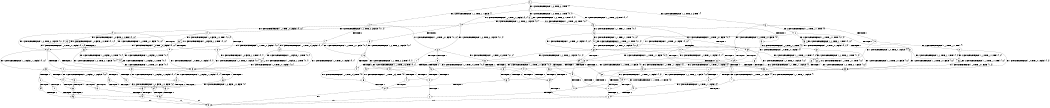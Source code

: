 digraph BCG {
size = "7, 10.5";
center = TRUE;
node [shape = circle];
0 [peripheries = 2];
0 -> 1 [label = "EX !1 !ATOMIC_EXCH_BRANCH (1, +0, TRUE, +0, 1, TRUE) !{}"];
0 -> 2 [label = "EX !2 !ATOMIC_EXCH_BRANCH (1, +1, TRUE, +1, 1, FALSE) !{}"];
0 -> 3 [label = "EX !0 !ATOMIC_EXCH_BRANCH (1, +1, TRUE, +0, 3, TRUE) !{}"];
1 -> 4 [label = "EX !2 !ATOMIC_EXCH_BRANCH (1, +1, TRUE, +1, 1, FALSE) !{0, 1}"];
1 -> 5 [label = "EX !0 !ATOMIC_EXCH_BRANCH (1, +1, TRUE, +0, 3, TRUE) !{0, 1}"];
1 -> 6 [label = "EX !1 !ATOMIC_EXCH_BRANCH (1, +0, TRUE, +0, 1, TRUE) !{0, 1}"];
2 -> 7 [label = "TERMINATE !2"];
2 -> 8 [label = "EX !1 !ATOMIC_EXCH_BRANCH (1, +0, TRUE, +0, 1, FALSE) !{0, 1, 2}"];
2 -> 9 [label = "EX !0 !ATOMIC_EXCH_BRANCH (1, +1, TRUE, +0, 3, FALSE) !{0, 1, 2}"];
3 -> 10 [label = "TERMINATE !0"];
3 -> 11 [label = "EX !1 !ATOMIC_EXCH_BRANCH (1, +0, TRUE, +0, 1, FALSE) !{0}"];
3 -> 12 [label = "EX !2 !ATOMIC_EXCH_BRANCH (1, +1, TRUE, +1, 1, TRUE) !{0}"];
4 -> 13 [label = "TERMINATE !2"];
4 -> 14 [label = "EX !0 !ATOMIC_EXCH_BRANCH (1, +1, TRUE, +0, 3, FALSE) !{0, 1, 2}"];
4 -> 8 [label = "EX !1 !ATOMIC_EXCH_BRANCH (1, +0, TRUE, +0, 1, FALSE) !{0, 1, 2}"];
5 -> 15 [label = "TERMINATE !0"];
5 -> 16 [label = "EX !2 !ATOMIC_EXCH_BRANCH (1, +1, TRUE, +1, 1, TRUE) !{0, 1}"];
5 -> 17 [label = "EX !1 !ATOMIC_EXCH_BRANCH (1, +0, TRUE, +0, 1, FALSE) !{0, 1}"];
6 -> 4 [label = "EX !2 !ATOMIC_EXCH_BRANCH (1, +1, TRUE, +1, 1, FALSE) !{0, 1}"];
6 -> 5 [label = "EX !0 !ATOMIC_EXCH_BRANCH (1, +1, TRUE, +0, 3, TRUE) !{0, 1}"];
6 -> 6 [label = "EX !1 !ATOMIC_EXCH_BRANCH (1, +0, TRUE, +0, 1, TRUE) !{0, 1}"];
7 -> 18 [label = "EX !1 !ATOMIC_EXCH_BRANCH (1, +0, TRUE, +0, 1, FALSE) !{0, 1}"];
7 -> 19 [label = "EX !0 !ATOMIC_EXCH_BRANCH (1, +1, TRUE, +0, 3, FALSE) !{0, 1}"];
8 -> 20 [label = "TERMINATE !1"];
8 -> 21 [label = "TERMINATE !2"];
8 -> 22 [label = "EX !0 !ATOMIC_EXCH_BRANCH (1, +1, TRUE, +0, 3, TRUE) !{0, 1, 2}"];
9 -> 23 [label = "TERMINATE !2"];
9 -> 24 [label = "EX !1 !ATOMIC_EXCH_BRANCH (1, +0, TRUE, +0, 1, FALSE) !{0, 1, 2}"];
9 -> 25 [label = "EX !0 !ATOMIC_EXCH_BRANCH (1, +0, FALSE, +1, 2, TRUE) !{0, 1, 2}"];
10 -> 26 [label = "EX !1 !ATOMIC_EXCH_BRANCH (1, +0, TRUE, +0, 1, FALSE) !{}"];
10 -> 27 [label = "EX !2 !ATOMIC_EXCH_BRANCH (1, +1, TRUE, +1, 1, TRUE) !{}"];
11 -> 28 [label = "TERMINATE !1"];
11 -> 29 [label = "TERMINATE !0"];
11 -> 30 [label = "EX !2 !ATOMIC_EXCH_BRANCH (1, +1, TRUE, +1, 1, FALSE) !{0, 1}"];
12 -> 31 [label = "TERMINATE !0"];
12 -> 32 [label = "EX !1 !ATOMIC_EXCH_BRANCH (1, +0, TRUE, +0, 1, FALSE) !{0, 1, 2}"];
12 -> 33 [label = "EX !2 !ATOMIC_EXCH_BRANCH (1, +1, TRUE, +1, 1, TRUE) !{0, 1, 2}"];
13 -> 34 [label = "EX !0 !ATOMIC_EXCH_BRANCH (1, +1, TRUE, +0, 3, FALSE) !{0, 1}"];
13 -> 18 [label = "EX !1 !ATOMIC_EXCH_BRANCH (1, +0, TRUE, +0, 1, FALSE) !{0, 1}"];
14 -> 35 [label = "TERMINATE !2"];
14 -> 24 [label = "EX !1 !ATOMIC_EXCH_BRANCH (1, +0, TRUE, +0, 1, FALSE) !{0, 1, 2}"];
14 -> 36 [label = "EX !0 !ATOMIC_EXCH_BRANCH (1, +0, FALSE, +1, 2, TRUE) !{0, 1, 2}"];
15 -> 37 [label = "EX !2 !ATOMIC_EXCH_BRANCH (1, +1, TRUE, +1, 1, TRUE) !{1}"];
15 -> 38 [label = "EX !1 !ATOMIC_EXCH_BRANCH (1, +0, TRUE, +0, 1, FALSE) !{1}"];
16 -> 39 [label = "TERMINATE !0"];
16 -> 40 [label = "EX !2 !ATOMIC_EXCH_BRANCH (1, +1, TRUE, +1, 1, TRUE) !{0, 1, 2}"];
16 -> 32 [label = "EX !1 !ATOMIC_EXCH_BRANCH (1, +0, TRUE, +0, 1, FALSE) !{0, 1, 2}"];
17 -> 28 [label = "TERMINATE !1"];
17 -> 29 [label = "TERMINATE !0"];
17 -> 30 [label = "EX !2 !ATOMIC_EXCH_BRANCH (1, +1, TRUE, +1, 1, FALSE) !{0, 1}"];
18 -> 41 [label = "TERMINATE !1"];
18 -> 42 [label = "EX !0 !ATOMIC_EXCH_BRANCH (1, +1, TRUE, +0, 3, TRUE) !{0, 1}"];
19 -> 43 [label = "EX !1 !ATOMIC_EXCH_BRANCH (1, +0, TRUE, +0, 1, FALSE) !{0, 1}"];
19 -> 44 [label = "EX !0 !ATOMIC_EXCH_BRANCH (1, +0, FALSE, +1, 2, TRUE) !{0, 1}"];
20 -> 45 [label = "TERMINATE !2"];
20 -> 46 [label = "EX !0 !ATOMIC_EXCH_BRANCH (1, +1, TRUE, +0, 3, TRUE) !{0, 2}"];
21 -> 41 [label = "TERMINATE !1"];
21 -> 42 [label = "EX !0 !ATOMIC_EXCH_BRANCH (1, +1, TRUE, +0, 3, TRUE) !{0, 1}"];
22 -> 47 [label = "TERMINATE !1"];
22 -> 48 [label = "TERMINATE !2"];
22 -> 49 [label = "TERMINATE !0"];
23 -> 43 [label = "EX !1 !ATOMIC_EXCH_BRANCH (1, +0, TRUE, +0, 1, FALSE) !{0, 1}"];
23 -> 44 [label = "EX !0 !ATOMIC_EXCH_BRANCH (1, +0, FALSE, +1, 2, TRUE) !{0, 1}"];
24 -> 50 [label = "TERMINATE !1"];
24 -> 51 [label = "TERMINATE !2"];
24 -> 52 [label = "EX !0 !ATOMIC_EXCH_BRANCH (1, +0, FALSE, +1, 2, FALSE) !{0, 1, 2}"];
25 -> 23 [label = "TERMINATE !2"];
25 -> 24 [label = "EX !1 !ATOMIC_EXCH_BRANCH (1, +0, TRUE, +0, 1, FALSE) !{0, 1, 2}"];
25 -> 25 [label = "EX !0 !ATOMIC_EXCH_BRANCH (1, +0, FALSE, +1, 2, TRUE) !{0, 1, 2}"];
26 -> 53 [label = "TERMINATE !1"];
26 -> 54 [label = "EX !2 !ATOMIC_EXCH_BRANCH (1, +1, TRUE, +1, 1, FALSE) !{1}"];
27 -> 55 [label = "EX !1 !ATOMIC_EXCH_BRANCH (1, +0, TRUE, +0, 1, FALSE) !{1, 2}"];
27 -> 56 [label = "EX !2 !ATOMIC_EXCH_BRANCH (1, +1, TRUE, +1, 1, TRUE) !{1, 2}"];
28 -> 57 [label = "TERMINATE !0"];
28 -> 58 [label = "EX !2 !ATOMIC_EXCH_BRANCH (1, +1, TRUE, +1, 1, FALSE) !{0}"];
29 -> 53 [label = "TERMINATE !1"];
29 -> 54 [label = "EX !2 !ATOMIC_EXCH_BRANCH (1, +1, TRUE, +1, 1, FALSE) !{1}"];
30 -> 47 [label = "TERMINATE !1"];
30 -> 48 [label = "TERMINATE !2"];
30 -> 49 [label = "TERMINATE !0"];
31 -> 55 [label = "EX !1 !ATOMIC_EXCH_BRANCH (1, +0, TRUE, +0, 1, FALSE) !{1, 2}"];
31 -> 56 [label = "EX !2 !ATOMIC_EXCH_BRANCH (1, +1, TRUE, +1, 1, TRUE) !{1, 2}"];
32 -> 59 [label = "TERMINATE !1"];
32 -> 60 [label = "TERMINATE !0"];
32 -> 22 [label = "EX !2 !ATOMIC_EXCH_BRANCH (1, +1, TRUE, +1, 1, FALSE) !{0, 1, 2}"];
33 -> 31 [label = "TERMINATE !0"];
33 -> 32 [label = "EX !1 !ATOMIC_EXCH_BRANCH (1, +0, TRUE, +0, 1, FALSE) !{0, 1, 2}"];
33 -> 33 [label = "EX !2 !ATOMIC_EXCH_BRANCH (1, +1, TRUE, +1, 1, TRUE) !{0, 1, 2}"];
34 -> 43 [label = "EX !1 !ATOMIC_EXCH_BRANCH (1, +0, TRUE, +0, 1, FALSE) !{0, 1}"];
34 -> 61 [label = "EX !0 !ATOMIC_EXCH_BRANCH (1, +0, FALSE, +1, 2, TRUE) !{0, 1}"];
35 -> 43 [label = "EX !1 !ATOMIC_EXCH_BRANCH (1, +0, TRUE, +0, 1, FALSE) !{0, 1}"];
35 -> 61 [label = "EX !0 !ATOMIC_EXCH_BRANCH (1, +0, FALSE, +1, 2, TRUE) !{0, 1}"];
36 -> 35 [label = "TERMINATE !2"];
36 -> 24 [label = "EX !1 !ATOMIC_EXCH_BRANCH (1, +0, TRUE, +0, 1, FALSE) !{0, 1, 2}"];
36 -> 36 [label = "EX !0 !ATOMIC_EXCH_BRANCH (1, +0, FALSE, +1, 2, TRUE) !{0, 1, 2}"];
37 -> 62 [label = "EX !2 !ATOMIC_EXCH_BRANCH (1, +1, TRUE, +1, 1, TRUE) !{1, 2}"];
37 -> 55 [label = "EX !1 !ATOMIC_EXCH_BRANCH (1, +0, TRUE, +0, 1, FALSE) !{1, 2}"];
38 -> 53 [label = "TERMINATE !1"];
38 -> 54 [label = "EX !2 !ATOMIC_EXCH_BRANCH (1, +1, TRUE, +1, 1, FALSE) !{1}"];
39 -> 62 [label = "EX !2 !ATOMIC_EXCH_BRANCH (1, +1, TRUE, +1, 1, TRUE) !{1, 2}"];
39 -> 55 [label = "EX !1 !ATOMIC_EXCH_BRANCH (1, +0, TRUE, +0, 1, FALSE) !{1, 2}"];
40 -> 39 [label = "TERMINATE !0"];
40 -> 40 [label = "EX !2 !ATOMIC_EXCH_BRANCH (1, +1, TRUE, +1, 1, TRUE) !{0, 1, 2}"];
40 -> 32 [label = "EX !1 !ATOMIC_EXCH_BRANCH (1, +0, TRUE, +0, 1, FALSE) !{0, 1, 2}"];
41 -> 63 [label = "EX !0 !ATOMIC_EXCH_BRANCH (1, +1, TRUE, +0, 3, TRUE) !{0}"];
42 -> 64 [label = "TERMINATE !1"];
42 -> 65 [label = "TERMINATE !0"];
43 -> 66 [label = "TERMINATE !1"];
43 -> 67 [label = "EX !0 !ATOMIC_EXCH_BRANCH (1, +0, FALSE, +1, 2, FALSE) !{0, 1}"];
44 -> 43 [label = "EX !1 !ATOMIC_EXCH_BRANCH (1, +0, TRUE, +0, 1, FALSE) !{0, 1}"];
44 -> 44 [label = "EX !0 !ATOMIC_EXCH_BRANCH (1, +0, FALSE, +1, 2, TRUE) !{0, 1}"];
45 -> 63 [label = "EX !0 !ATOMIC_EXCH_BRANCH (1, +1, TRUE, +0, 3, TRUE) !{0}"];
46 -> 68 [label = "TERMINATE !2"];
46 -> 69 [label = "TERMINATE !0"];
47 -> 68 [label = "TERMINATE !2"];
47 -> 69 [label = "TERMINATE !0"];
48 -> 64 [label = "TERMINATE !1"];
48 -> 65 [label = "TERMINATE !0"];
49 -> 70 [label = "TERMINATE !1"];
49 -> 71 [label = "TERMINATE !2"];
50 -> 72 [label = "TERMINATE !2"];
50 -> 73 [label = "EX !0 !ATOMIC_EXCH_BRANCH (1, +0, FALSE, +1, 2, FALSE) !{0, 2}"];
51 -> 66 [label = "TERMINATE !1"];
51 -> 67 [label = "EX !0 !ATOMIC_EXCH_BRANCH (1, +0, FALSE, +1, 2, FALSE) !{0, 1}"];
52 -> 74 [label = "TERMINATE !1"];
52 -> 75 [label = "TERMINATE !2"];
52 -> 76 [label = "TERMINATE !0"];
53 -> 77 [label = "EX !2 !ATOMIC_EXCH_BRANCH (1, +1, TRUE, +1, 1, FALSE) !{}"];
54 -> 70 [label = "TERMINATE !1"];
54 -> 71 [label = "TERMINATE !2"];
55 -> 78 [label = "TERMINATE !1"];
55 -> 79 [label = "EX !2 !ATOMIC_EXCH_BRANCH (1, +1, TRUE, +1, 1, FALSE) !{1, 2}"];
56 -> 55 [label = "EX !1 !ATOMIC_EXCH_BRANCH (1, +0, TRUE, +0, 1, FALSE) !{1, 2}"];
56 -> 56 [label = "EX !2 !ATOMIC_EXCH_BRANCH (1, +1, TRUE, +1, 1, TRUE) !{1, 2}"];
57 -> 77 [label = "EX !2 !ATOMIC_EXCH_BRANCH (1, +1, TRUE, +1, 1, FALSE) !{}"];
58 -> 68 [label = "TERMINATE !2"];
58 -> 69 [label = "TERMINATE !0"];
59 -> 80 [label = "TERMINATE !0"];
59 -> 46 [label = "EX !2 !ATOMIC_EXCH_BRANCH (1, +1, TRUE, +1, 1, FALSE) !{0, 2}"];
60 -> 78 [label = "TERMINATE !1"];
60 -> 79 [label = "EX !2 !ATOMIC_EXCH_BRANCH (1, +1, TRUE, +1, 1, FALSE) !{1, 2}"];
61 -> 43 [label = "EX !1 !ATOMIC_EXCH_BRANCH (1, +0, TRUE, +0, 1, FALSE) !{0, 1}"];
61 -> 61 [label = "EX !0 !ATOMIC_EXCH_BRANCH (1, +0, FALSE, +1, 2, TRUE) !{0, 1}"];
62 -> 62 [label = "EX !2 !ATOMIC_EXCH_BRANCH (1, +1, TRUE, +1, 1, TRUE) !{1, 2}"];
62 -> 55 [label = "EX !1 !ATOMIC_EXCH_BRANCH (1, +0, TRUE, +0, 1, FALSE) !{1, 2}"];
63 -> 81 [label = "TERMINATE !0"];
64 -> 81 [label = "TERMINATE !0"];
65 -> 82 [label = "TERMINATE !1"];
66 -> 83 [label = "EX !0 !ATOMIC_EXCH_BRANCH (1, +0, FALSE, +1, 2, FALSE) !{0}"];
67 -> 84 [label = "TERMINATE !1"];
67 -> 85 [label = "TERMINATE !0"];
68 -> 81 [label = "TERMINATE !0"];
69 -> 86 [label = "TERMINATE !2"];
70 -> 86 [label = "TERMINATE !2"];
71 -> 82 [label = "TERMINATE !1"];
72 -> 83 [label = "EX !0 !ATOMIC_EXCH_BRANCH (1, +0, FALSE, +1, 2, FALSE) !{0}"];
73 -> 87 [label = "TERMINATE !2"];
73 -> 88 [label = "TERMINATE !0"];
74 -> 87 [label = "TERMINATE !2"];
74 -> 88 [label = "TERMINATE !0"];
75 -> 84 [label = "TERMINATE !1"];
75 -> 85 [label = "TERMINATE !0"];
76 -> 89 [label = "TERMINATE !1"];
76 -> 90 [label = "TERMINATE !2"];
77 -> 86 [label = "TERMINATE !2"];
78 -> 91 [label = "EX !2 !ATOMIC_EXCH_BRANCH (1, +1, TRUE, +1, 1, FALSE) !{2}"];
79 -> 70 [label = "TERMINATE !1"];
79 -> 71 [label = "TERMINATE !2"];
80 -> 91 [label = "EX !2 !ATOMIC_EXCH_BRANCH (1, +1, TRUE, +1, 1, FALSE) !{2}"];
81 -> 92 [label = "exit"];
82 -> 92 [label = "exit"];
83 -> 93 [label = "TERMINATE !0"];
84 -> 93 [label = "TERMINATE !0"];
85 -> 94 [label = "TERMINATE !1"];
86 -> 92 [label = "exit"];
87 -> 93 [label = "TERMINATE !0"];
88 -> 95 [label = "TERMINATE !2"];
89 -> 95 [label = "TERMINATE !2"];
90 -> 94 [label = "TERMINATE !1"];
91 -> 86 [label = "TERMINATE !2"];
93 -> 92 [label = "exit"];
94 -> 92 [label = "exit"];
95 -> 92 [label = "exit"];
}
